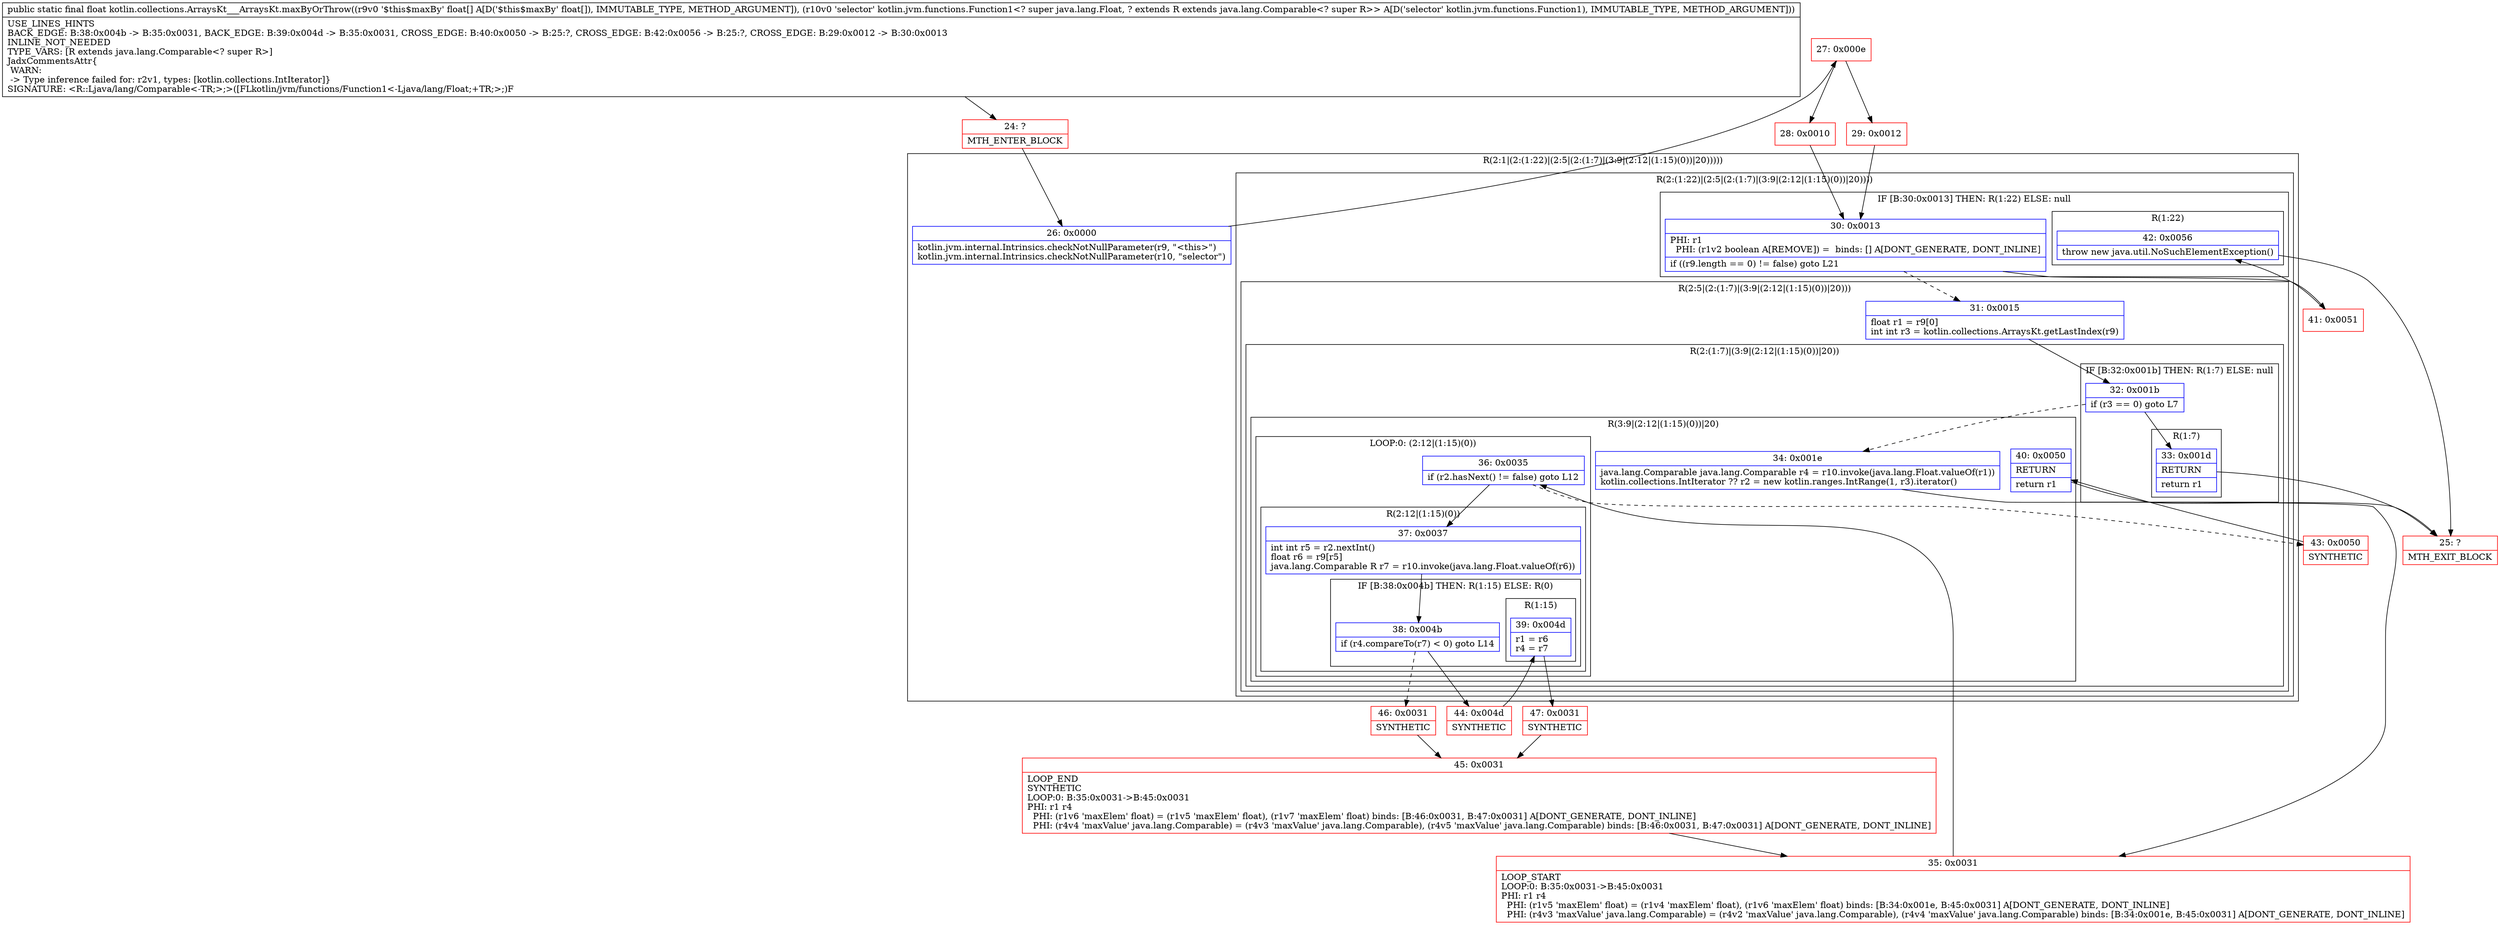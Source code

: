 digraph "CFG forkotlin.collections.ArraysKt___ArraysKt.maxByOrThrow([FLkotlin\/jvm\/functions\/Function1;)F" {
subgraph cluster_Region_291535875 {
label = "R(2:1|(2:(1:22)|(2:5|(2:(1:7)|(3:9|(2:12|(1:15)(0))|20)))))";
node [shape=record,color=blue];
Node_26 [shape=record,label="{26\:\ 0x0000|kotlin.jvm.internal.Intrinsics.checkNotNullParameter(r9, \"\<this\>\")\lkotlin.jvm.internal.Intrinsics.checkNotNullParameter(r10, \"selector\")\l}"];
subgraph cluster_Region_1213701245 {
label = "R(2:(1:22)|(2:5|(2:(1:7)|(3:9|(2:12|(1:15)(0))|20))))";
node [shape=record,color=blue];
subgraph cluster_IfRegion_1117789161 {
label = "IF [B:30:0x0013] THEN: R(1:22) ELSE: null";
node [shape=record,color=blue];
Node_30 [shape=record,label="{30\:\ 0x0013|PHI: r1 \l  PHI: (r1v2 boolean A[REMOVE]) =  binds: [] A[DONT_GENERATE, DONT_INLINE]\l|if ((r9.length == 0) != false) goto L21\l}"];
subgraph cluster_Region_717705664 {
label = "R(1:22)";
node [shape=record,color=blue];
Node_42 [shape=record,label="{42\:\ 0x0056|throw new java.util.NoSuchElementException()\l}"];
}
}
subgraph cluster_Region_2093547166 {
label = "R(2:5|(2:(1:7)|(3:9|(2:12|(1:15)(0))|20)))";
node [shape=record,color=blue];
Node_31 [shape=record,label="{31\:\ 0x0015|float r1 = r9[0]\lint int r3 = kotlin.collections.ArraysKt.getLastIndex(r9)\l}"];
subgraph cluster_Region_953528575 {
label = "R(2:(1:7)|(3:9|(2:12|(1:15)(0))|20))";
node [shape=record,color=blue];
subgraph cluster_IfRegion_1793506782 {
label = "IF [B:32:0x001b] THEN: R(1:7) ELSE: null";
node [shape=record,color=blue];
Node_32 [shape=record,label="{32\:\ 0x001b|if (r3 == 0) goto L7\l}"];
subgraph cluster_Region_1905777357 {
label = "R(1:7)";
node [shape=record,color=blue];
Node_33 [shape=record,label="{33\:\ 0x001d|RETURN\l|return r1\l}"];
}
}
subgraph cluster_Region_1373738354 {
label = "R(3:9|(2:12|(1:15)(0))|20)";
node [shape=record,color=blue];
Node_34 [shape=record,label="{34\:\ 0x001e|java.lang.Comparable java.lang.Comparable r4 = r10.invoke(java.lang.Float.valueOf(r1))\lkotlin.collections.IntIterator ?? r2 = new kotlin.ranges.IntRange(1, r3).iterator()\l}"];
subgraph cluster_LoopRegion_308401679 {
label = "LOOP:0: (2:12|(1:15)(0))";
node [shape=record,color=blue];
Node_36 [shape=record,label="{36\:\ 0x0035|if (r2.hasNext() != false) goto L12\l}"];
subgraph cluster_Region_1341561652 {
label = "R(2:12|(1:15)(0))";
node [shape=record,color=blue];
Node_37 [shape=record,label="{37\:\ 0x0037|int int r5 = r2.nextInt()\lfloat r6 = r9[r5]\ljava.lang.Comparable R r7 = r10.invoke(java.lang.Float.valueOf(r6))\l}"];
subgraph cluster_IfRegion_1567567581 {
label = "IF [B:38:0x004b] THEN: R(1:15) ELSE: R(0)";
node [shape=record,color=blue];
Node_38 [shape=record,label="{38\:\ 0x004b|if (r4.compareTo(r7) \< 0) goto L14\l}"];
subgraph cluster_Region_2038024431 {
label = "R(1:15)";
node [shape=record,color=blue];
Node_39 [shape=record,label="{39\:\ 0x004d|r1 = r6\lr4 = r7\l}"];
}
subgraph cluster_Region_1276471276 {
label = "R(0)";
node [shape=record,color=blue];
}
}
}
}
Node_40 [shape=record,label="{40\:\ 0x0050|RETURN\l|return r1\l}"];
}
}
}
}
}
Node_24 [shape=record,color=red,label="{24\:\ ?|MTH_ENTER_BLOCK\l}"];
Node_27 [shape=record,color=red,label="{27\:\ 0x000e}"];
Node_28 [shape=record,color=red,label="{28\:\ 0x0010}"];
Node_25 [shape=record,color=red,label="{25\:\ ?|MTH_EXIT_BLOCK\l}"];
Node_35 [shape=record,color=red,label="{35\:\ 0x0031|LOOP_START\lLOOP:0: B:35:0x0031\-\>B:45:0x0031\lPHI: r1 r4 \l  PHI: (r1v5 'maxElem' float) = (r1v4 'maxElem' float), (r1v6 'maxElem' float) binds: [B:34:0x001e, B:45:0x0031] A[DONT_GENERATE, DONT_INLINE]\l  PHI: (r4v3 'maxValue' java.lang.Comparable) = (r4v2 'maxValue' java.lang.Comparable), (r4v4 'maxValue' java.lang.Comparable) binds: [B:34:0x001e, B:45:0x0031] A[DONT_GENERATE, DONT_INLINE]\l}"];
Node_44 [shape=record,color=red,label="{44\:\ 0x004d|SYNTHETIC\l}"];
Node_47 [shape=record,color=red,label="{47\:\ 0x0031|SYNTHETIC\l}"];
Node_45 [shape=record,color=red,label="{45\:\ 0x0031|LOOP_END\lSYNTHETIC\lLOOP:0: B:35:0x0031\-\>B:45:0x0031\lPHI: r1 r4 \l  PHI: (r1v6 'maxElem' float) = (r1v5 'maxElem' float), (r1v7 'maxElem' float) binds: [B:46:0x0031, B:47:0x0031] A[DONT_GENERATE, DONT_INLINE]\l  PHI: (r4v4 'maxValue' java.lang.Comparable) = (r4v3 'maxValue' java.lang.Comparable), (r4v5 'maxValue' java.lang.Comparable) binds: [B:46:0x0031, B:47:0x0031] A[DONT_GENERATE, DONT_INLINE]\l}"];
Node_46 [shape=record,color=red,label="{46\:\ 0x0031|SYNTHETIC\l}"];
Node_43 [shape=record,color=red,label="{43\:\ 0x0050|SYNTHETIC\l}"];
Node_41 [shape=record,color=red,label="{41\:\ 0x0051}"];
Node_29 [shape=record,color=red,label="{29\:\ 0x0012}"];
MethodNode[shape=record,label="{public static final float kotlin.collections.ArraysKt___ArraysKt.maxByOrThrow((r9v0 '$this$maxBy' float[] A[D('$this$maxBy' float[]), IMMUTABLE_TYPE, METHOD_ARGUMENT]), (r10v0 'selector' kotlin.jvm.functions.Function1\<? super java.lang.Float, ? extends R extends java.lang.Comparable\<? super R\>\> A[D('selector' kotlin.jvm.functions.Function1), IMMUTABLE_TYPE, METHOD_ARGUMENT]))  | USE_LINES_HINTS\lBACK_EDGE: B:38:0x004b \-\> B:35:0x0031, BACK_EDGE: B:39:0x004d \-\> B:35:0x0031, CROSS_EDGE: B:40:0x0050 \-\> B:25:?, CROSS_EDGE: B:42:0x0056 \-\> B:25:?, CROSS_EDGE: B:29:0x0012 \-\> B:30:0x0013\lINLINE_NOT_NEEDED\lTYPE_VARS: [R extends java.lang.Comparable\<? super R\>]\lJadxCommentsAttr\{\l WARN: \l \-\> Type inference failed for: r2v1, types: [kotlin.collections.IntIterator]\}\lSIGNATURE: \<R::Ljava\/lang\/Comparable\<\-TR;\>;\>([FLkotlin\/jvm\/functions\/Function1\<\-Ljava\/lang\/Float;+TR;\>;)F\l}"];
MethodNode -> Node_24;Node_26 -> Node_27;
Node_30 -> Node_31[style=dashed];
Node_30 -> Node_41;
Node_42 -> Node_25;
Node_31 -> Node_32;
Node_32 -> Node_33;
Node_32 -> Node_34[style=dashed];
Node_33 -> Node_25;
Node_34 -> Node_35;
Node_36 -> Node_37;
Node_36 -> Node_43[style=dashed];
Node_37 -> Node_38;
Node_38 -> Node_44;
Node_38 -> Node_46[style=dashed];
Node_39 -> Node_47;
Node_40 -> Node_25;
Node_24 -> Node_26;
Node_27 -> Node_28;
Node_27 -> Node_29;
Node_28 -> Node_30;
Node_35 -> Node_36;
Node_44 -> Node_39;
Node_47 -> Node_45;
Node_45 -> Node_35;
Node_46 -> Node_45;
Node_43 -> Node_40;
Node_41 -> Node_42;
Node_29 -> Node_30;
}

